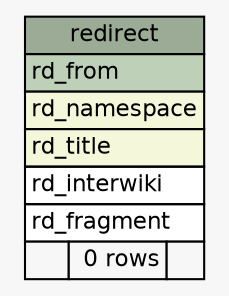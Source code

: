 // dot 2.38.0 on Linux 3.14.35-28.38.amzn1.x86_64
// SchemaSpy rev Unknown
digraph "redirect" {
  graph [
    rankdir="RL"
    bgcolor="#f7f7f7"
    nodesep="0.18"
    ranksep="0.46"
    fontname="Helvetica"
    fontsize="11"
  ];
  node [
    fontname="Helvetica"
    fontsize="11"
    shape="plaintext"
  ];
  edge [
    arrowsize="0.8"
  ];
  "redirect" [
    label=<
    <TABLE BORDER="0" CELLBORDER="1" CELLSPACING="0" BGCOLOR="#ffffff">
      <TR><TD COLSPAN="3" BGCOLOR="#9bab96" ALIGN="CENTER">redirect</TD></TR>
      <TR><TD PORT="rd_from" COLSPAN="3" BGCOLOR="#bed1b8" ALIGN="LEFT">rd_from</TD></TR>
      <TR><TD PORT="rd_namespace" COLSPAN="3" BGCOLOR="#f4f7da" ALIGN="LEFT">rd_namespace</TD></TR>
      <TR><TD PORT="rd_title" COLSPAN="3" BGCOLOR="#f4f7da" ALIGN="LEFT">rd_title</TD></TR>
      <TR><TD PORT="rd_interwiki" COLSPAN="3" ALIGN="LEFT">rd_interwiki</TD></TR>
      <TR><TD PORT="rd_fragment" COLSPAN="3" ALIGN="LEFT">rd_fragment</TD></TR>
      <TR><TD ALIGN="LEFT" BGCOLOR="#f7f7f7">  </TD><TD ALIGN="RIGHT" BGCOLOR="#f7f7f7">0 rows</TD><TD ALIGN="RIGHT" BGCOLOR="#f7f7f7">  </TD></TR>
    </TABLE>>
    URL="tables/redirect.html"
    tooltip="redirect"
  ];
}
